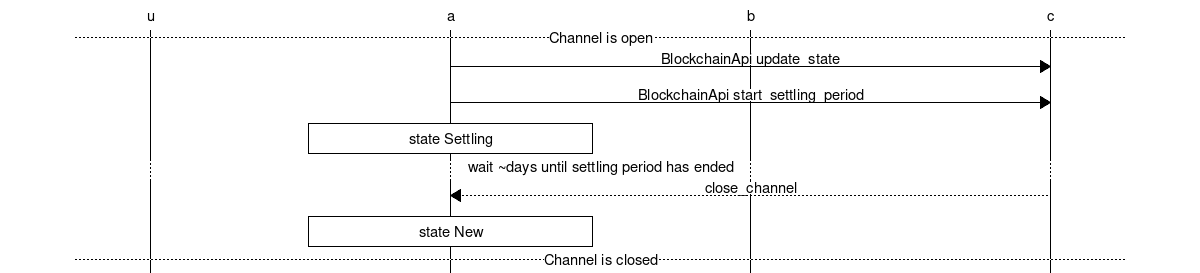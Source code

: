 msc {
    hscale = "2";
    u,a,b,c;

    --- [ label = "Channel is open" ];
    a=>c [label="BlockchainApi update_state"];
    a=>c [label="BlockchainApi start_settling_period"];
    a box a [label="state Settling"];
    ...  [ label = "wait ~days until settling period has ended" ];
    c>>a [label="close_channel"];
    a box a [label="state New"];
    --- [ label = "Channel is closed" ];
}